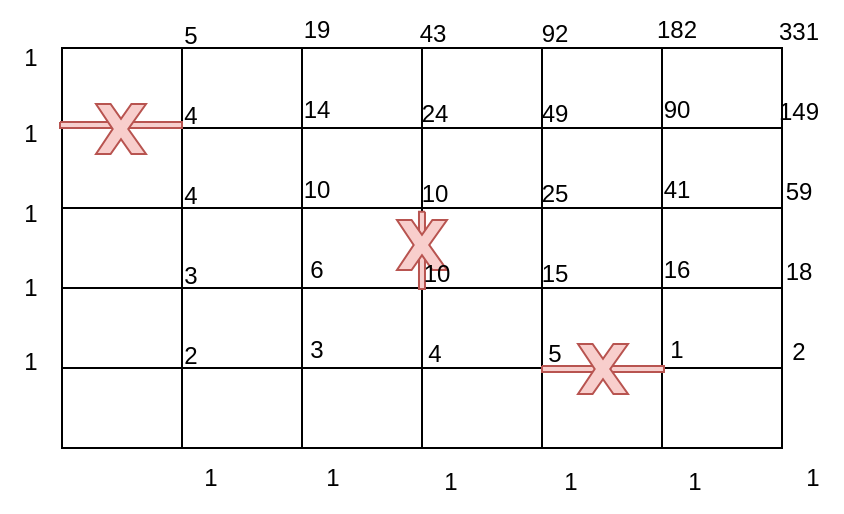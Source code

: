 <mxfile version="24.7.5">
  <diagram name="페이지-1" id="2zwRYioXOiqBD-VTf206">
    <mxGraphModel dx="757" dy="452" grid="1" gridSize="10" guides="1" tooltips="1" connect="1" arrows="1" fold="1" page="1" pageScale="1" pageWidth="827" pageHeight="1169" math="0" shadow="0">
      <root>
        <mxCell id="0" />
        <mxCell id="1" parent="0" />
        <mxCell id="DvHYPSPTbVOFErr2S0lH-1" value="" style="shape=table;startSize=0;container=1;collapsible=0;childLayout=tableLayout;" vertex="1" parent="1">
          <mxGeometry x="230" y="210" width="360" height="200" as="geometry" />
        </mxCell>
        <mxCell id="DvHYPSPTbVOFErr2S0lH-2" value="" style="shape=tableRow;horizontal=0;startSize=0;swimlaneHead=0;swimlaneBody=0;strokeColor=inherit;top=0;left=0;bottom=0;right=0;collapsible=0;dropTarget=0;fillColor=none;points=[[0,0.5],[1,0.5]];portConstraint=eastwest;" vertex="1" parent="DvHYPSPTbVOFErr2S0lH-1">
          <mxGeometry width="360" height="40" as="geometry" />
        </mxCell>
        <mxCell id="DvHYPSPTbVOFErr2S0lH-3" value="" style="shape=partialRectangle;html=1;whiteSpace=wrap;connectable=0;strokeColor=inherit;overflow=hidden;fillColor=none;top=0;left=0;bottom=0;right=0;pointerEvents=1;" vertex="1" parent="DvHYPSPTbVOFErr2S0lH-2">
          <mxGeometry width="60" height="40" as="geometry">
            <mxRectangle width="60" height="40" as="alternateBounds" />
          </mxGeometry>
        </mxCell>
        <mxCell id="DvHYPSPTbVOFErr2S0lH-4" value="" style="shape=partialRectangle;html=1;whiteSpace=wrap;connectable=0;strokeColor=inherit;overflow=hidden;fillColor=none;top=0;left=0;bottom=0;right=0;pointerEvents=1;" vertex="1" parent="DvHYPSPTbVOFErr2S0lH-2">
          <mxGeometry x="60" width="60" height="40" as="geometry">
            <mxRectangle width="60" height="40" as="alternateBounds" />
          </mxGeometry>
        </mxCell>
        <mxCell id="DvHYPSPTbVOFErr2S0lH-5" value="" style="shape=partialRectangle;html=1;whiteSpace=wrap;connectable=0;strokeColor=inherit;overflow=hidden;fillColor=none;top=0;left=0;bottom=0;right=0;pointerEvents=1;" vertex="1" parent="DvHYPSPTbVOFErr2S0lH-2">
          <mxGeometry x="120" width="60" height="40" as="geometry">
            <mxRectangle width="60" height="40" as="alternateBounds" />
          </mxGeometry>
        </mxCell>
        <mxCell id="DvHYPSPTbVOFErr2S0lH-6" value="" style="shape=partialRectangle;html=1;whiteSpace=wrap;connectable=0;strokeColor=inherit;overflow=hidden;fillColor=none;top=0;left=0;bottom=0;right=0;pointerEvents=1;" vertex="1" parent="DvHYPSPTbVOFErr2S0lH-2">
          <mxGeometry x="180" width="60" height="40" as="geometry">
            <mxRectangle width="60" height="40" as="alternateBounds" />
          </mxGeometry>
        </mxCell>
        <mxCell id="DvHYPSPTbVOFErr2S0lH-7" value="" style="shape=partialRectangle;html=1;whiteSpace=wrap;connectable=0;strokeColor=inherit;overflow=hidden;fillColor=none;top=0;left=0;bottom=0;right=0;pointerEvents=1;" vertex="1" parent="DvHYPSPTbVOFErr2S0lH-2">
          <mxGeometry x="240" width="60" height="40" as="geometry">
            <mxRectangle width="60" height="40" as="alternateBounds" />
          </mxGeometry>
        </mxCell>
        <mxCell id="DvHYPSPTbVOFErr2S0lH-8" value="" style="shape=partialRectangle;html=1;whiteSpace=wrap;connectable=0;strokeColor=inherit;overflow=hidden;fillColor=none;top=0;left=0;bottom=0;right=0;pointerEvents=1;" vertex="1" parent="DvHYPSPTbVOFErr2S0lH-2">
          <mxGeometry x="300" width="60" height="40" as="geometry">
            <mxRectangle width="60" height="40" as="alternateBounds" />
          </mxGeometry>
        </mxCell>
        <mxCell id="DvHYPSPTbVOFErr2S0lH-9" value="" style="shape=tableRow;horizontal=0;startSize=0;swimlaneHead=0;swimlaneBody=0;strokeColor=inherit;top=0;left=0;bottom=0;right=0;collapsible=0;dropTarget=0;fillColor=none;points=[[0,0.5],[1,0.5]];portConstraint=eastwest;" vertex="1" parent="DvHYPSPTbVOFErr2S0lH-1">
          <mxGeometry y="40" width="360" height="40" as="geometry" />
        </mxCell>
        <mxCell id="DvHYPSPTbVOFErr2S0lH-10" value="" style="shape=partialRectangle;html=1;whiteSpace=wrap;connectable=0;strokeColor=inherit;overflow=hidden;fillColor=none;top=0;left=0;bottom=0;right=0;pointerEvents=1;" vertex="1" parent="DvHYPSPTbVOFErr2S0lH-9">
          <mxGeometry width="60" height="40" as="geometry">
            <mxRectangle width="60" height="40" as="alternateBounds" />
          </mxGeometry>
        </mxCell>
        <mxCell id="DvHYPSPTbVOFErr2S0lH-11" value="" style="shape=partialRectangle;html=1;whiteSpace=wrap;connectable=0;strokeColor=inherit;overflow=hidden;fillColor=none;top=0;left=0;bottom=0;right=0;pointerEvents=1;" vertex="1" parent="DvHYPSPTbVOFErr2S0lH-9">
          <mxGeometry x="60" width="60" height="40" as="geometry">
            <mxRectangle width="60" height="40" as="alternateBounds" />
          </mxGeometry>
        </mxCell>
        <mxCell id="DvHYPSPTbVOFErr2S0lH-12" value="" style="shape=partialRectangle;html=1;whiteSpace=wrap;connectable=0;strokeColor=inherit;overflow=hidden;fillColor=none;top=0;left=0;bottom=0;right=0;pointerEvents=1;" vertex="1" parent="DvHYPSPTbVOFErr2S0lH-9">
          <mxGeometry x="120" width="60" height="40" as="geometry">
            <mxRectangle width="60" height="40" as="alternateBounds" />
          </mxGeometry>
        </mxCell>
        <mxCell id="DvHYPSPTbVOFErr2S0lH-13" value="" style="shape=partialRectangle;html=1;whiteSpace=wrap;connectable=0;strokeColor=inherit;overflow=hidden;fillColor=none;top=0;left=0;bottom=0;right=0;pointerEvents=1;" vertex="1" parent="DvHYPSPTbVOFErr2S0lH-9">
          <mxGeometry x="180" width="60" height="40" as="geometry">
            <mxRectangle width="60" height="40" as="alternateBounds" />
          </mxGeometry>
        </mxCell>
        <mxCell id="DvHYPSPTbVOFErr2S0lH-14" value="" style="shape=partialRectangle;html=1;whiteSpace=wrap;connectable=0;strokeColor=inherit;overflow=hidden;fillColor=none;top=0;left=0;bottom=0;right=0;pointerEvents=1;" vertex="1" parent="DvHYPSPTbVOFErr2S0lH-9">
          <mxGeometry x="240" width="60" height="40" as="geometry">
            <mxRectangle width="60" height="40" as="alternateBounds" />
          </mxGeometry>
        </mxCell>
        <mxCell id="DvHYPSPTbVOFErr2S0lH-15" value="" style="shape=partialRectangle;html=1;whiteSpace=wrap;connectable=0;strokeColor=inherit;overflow=hidden;fillColor=none;top=0;left=0;bottom=0;right=0;pointerEvents=1;" vertex="1" parent="DvHYPSPTbVOFErr2S0lH-9">
          <mxGeometry x="300" width="60" height="40" as="geometry">
            <mxRectangle width="60" height="40" as="alternateBounds" />
          </mxGeometry>
        </mxCell>
        <mxCell id="DvHYPSPTbVOFErr2S0lH-16" value="" style="shape=tableRow;horizontal=0;startSize=0;swimlaneHead=0;swimlaneBody=0;strokeColor=inherit;top=0;left=0;bottom=0;right=0;collapsible=0;dropTarget=0;fillColor=none;points=[[0,0.5],[1,0.5]];portConstraint=eastwest;" vertex="1" parent="DvHYPSPTbVOFErr2S0lH-1">
          <mxGeometry y="80" width="360" height="40" as="geometry" />
        </mxCell>
        <mxCell id="DvHYPSPTbVOFErr2S0lH-17" value="" style="shape=partialRectangle;html=1;whiteSpace=wrap;connectable=0;strokeColor=inherit;overflow=hidden;fillColor=none;top=0;left=0;bottom=0;right=0;pointerEvents=1;" vertex="1" parent="DvHYPSPTbVOFErr2S0lH-16">
          <mxGeometry width="60" height="40" as="geometry">
            <mxRectangle width="60" height="40" as="alternateBounds" />
          </mxGeometry>
        </mxCell>
        <mxCell id="DvHYPSPTbVOFErr2S0lH-18" value="" style="shape=partialRectangle;html=1;whiteSpace=wrap;connectable=0;strokeColor=inherit;overflow=hidden;fillColor=none;top=0;left=0;bottom=0;right=0;pointerEvents=1;" vertex="1" parent="DvHYPSPTbVOFErr2S0lH-16">
          <mxGeometry x="60" width="60" height="40" as="geometry">
            <mxRectangle width="60" height="40" as="alternateBounds" />
          </mxGeometry>
        </mxCell>
        <mxCell id="DvHYPSPTbVOFErr2S0lH-19" value="" style="shape=partialRectangle;html=1;whiteSpace=wrap;connectable=0;strokeColor=inherit;overflow=hidden;fillColor=none;top=0;left=0;bottom=0;right=0;pointerEvents=1;" vertex="1" parent="DvHYPSPTbVOFErr2S0lH-16">
          <mxGeometry x="120" width="60" height="40" as="geometry">
            <mxRectangle width="60" height="40" as="alternateBounds" />
          </mxGeometry>
        </mxCell>
        <mxCell id="DvHYPSPTbVOFErr2S0lH-20" value="" style="shape=partialRectangle;html=1;whiteSpace=wrap;connectable=0;strokeColor=inherit;overflow=hidden;fillColor=none;top=0;left=0;bottom=0;right=0;pointerEvents=1;" vertex="1" parent="DvHYPSPTbVOFErr2S0lH-16">
          <mxGeometry x="180" width="60" height="40" as="geometry">
            <mxRectangle width="60" height="40" as="alternateBounds" />
          </mxGeometry>
        </mxCell>
        <mxCell id="DvHYPSPTbVOFErr2S0lH-21" value="" style="shape=partialRectangle;html=1;whiteSpace=wrap;connectable=0;strokeColor=inherit;overflow=hidden;fillColor=none;top=0;left=0;bottom=0;right=0;pointerEvents=1;" vertex="1" parent="DvHYPSPTbVOFErr2S0lH-16">
          <mxGeometry x="240" width="60" height="40" as="geometry">
            <mxRectangle width="60" height="40" as="alternateBounds" />
          </mxGeometry>
        </mxCell>
        <mxCell id="DvHYPSPTbVOFErr2S0lH-22" value="" style="shape=partialRectangle;html=1;whiteSpace=wrap;connectable=0;strokeColor=inherit;overflow=hidden;fillColor=none;top=0;left=0;bottom=0;right=0;pointerEvents=1;" vertex="1" parent="DvHYPSPTbVOFErr2S0lH-16">
          <mxGeometry x="300" width="60" height="40" as="geometry">
            <mxRectangle width="60" height="40" as="alternateBounds" />
          </mxGeometry>
        </mxCell>
        <mxCell id="DvHYPSPTbVOFErr2S0lH-23" value="" style="shape=tableRow;horizontal=0;startSize=0;swimlaneHead=0;swimlaneBody=0;strokeColor=inherit;top=0;left=0;bottom=0;right=0;collapsible=0;dropTarget=0;fillColor=none;points=[[0,0.5],[1,0.5]];portConstraint=eastwest;" vertex="1" parent="DvHYPSPTbVOFErr2S0lH-1">
          <mxGeometry y="120" width="360" height="40" as="geometry" />
        </mxCell>
        <mxCell id="DvHYPSPTbVOFErr2S0lH-24" value="" style="shape=partialRectangle;html=1;whiteSpace=wrap;connectable=0;strokeColor=inherit;overflow=hidden;fillColor=none;top=0;left=0;bottom=0;right=0;pointerEvents=1;" vertex="1" parent="DvHYPSPTbVOFErr2S0lH-23">
          <mxGeometry width="60" height="40" as="geometry">
            <mxRectangle width="60" height="40" as="alternateBounds" />
          </mxGeometry>
        </mxCell>
        <mxCell id="DvHYPSPTbVOFErr2S0lH-25" value="" style="shape=partialRectangle;html=1;whiteSpace=wrap;connectable=0;strokeColor=inherit;overflow=hidden;fillColor=none;top=0;left=0;bottom=0;right=0;pointerEvents=1;" vertex="1" parent="DvHYPSPTbVOFErr2S0lH-23">
          <mxGeometry x="60" width="60" height="40" as="geometry">
            <mxRectangle width="60" height="40" as="alternateBounds" />
          </mxGeometry>
        </mxCell>
        <mxCell id="DvHYPSPTbVOFErr2S0lH-26" value="" style="shape=partialRectangle;html=1;whiteSpace=wrap;connectable=0;strokeColor=inherit;overflow=hidden;fillColor=none;top=0;left=0;bottom=0;right=0;pointerEvents=1;" vertex="1" parent="DvHYPSPTbVOFErr2S0lH-23">
          <mxGeometry x="120" width="60" height="40" as="geometry">
            <mxRectangle width="60" height="40" as="alternateBounds" />
          </mxGeometry>
        </mxCell>
        <mxCell id="DvHYPSPTbVOFErr2S0lH-27" value="" style="shape=partialRectangle;html=1;whiteSpace=wrap;connectable=0;strokeColor=inherit;overflow=hidden;fillColor=none;top=0;left=0;bottom=0;right=0;pointerEvents=1;" vertex="1" parent="DvHYPSPTbVOFErr2S0lH-23">
          <mxGeometry x="180" width="60" height="40" as="geometry">
            <mxRectangle width="60" height="40" as="alternateBounds" />
          </mxGeometry>
        </mxCell>
        <mxCell id="DvHYPSPTbVOFErr2S0lH-28" value="" style="shape=partialRectangle;html=1;whiteSpace=wrap;connectable=0;strokeColor=inherit;overflow=hidden;fillColor=none;top=0;left=0;bottom=0;right=0;pointerEvents=1;" vertex="1" parent="DvHYPSPTbVOFErr2S0lH-23">
          <mxGeometry x="240" width="60" height="40" as="geometry">
            <mxRectangle width="60" height="40" as="alternateBounds" />
          </mxGeometry>
        </mxCell>
        <mxCell id="DvHYPSPTbVOFErr2S0lH-29" value="" style="shape=partialRectangle;html=1;whiteSpace=wrap;connectable=0;strokeColor=inherit;overflow=hidden;fillColor=none;top=0;left=0;bottom=0;right=0;pointerEvents=1;" vertex="1" parent="DvHYPSPTbVOFErr2S0lH-23">
          <mxGeometry x="300" width="60" height="40" as="geometry">
            <mxRectangle width="60" height="40" as="alternateBounds" />
          </mxGeometry>
        </mxCell>
        <mxCell id="DvHYPSPTbVOFErr2S0lH-30" value="" style="shape=tableRow;horizontal=0;startSize=0;swimlaneHead=0;swimlaneBody=0;strokeColor=inherit;top=0;left=0;bottom=0;right=0;collapsible=0;dropTarget=0;fillColor=none;points=[[0,0.5],[1,0.5]];portConstraint=eastwest;" vertex="1" parent="DvHYPSPTbVOFErr2S0lH-1">
          <mxGeometry y="160" width="360" height="40" as="geometry" />
        </mxCell>
        <mxCell id="DvHYPSPTbVOFErr2S0lH-31" value="" style="shape=partialRectangle;html=1;whiteSpace=wrap;connectable=0;strokeColor=inherit;overflow=hidden;fillColor=none;top=0;left=0;bottom=0;right=0;pointerEvents=1;" vertex="1" parent="DvHYPSPTbVOFErr2S0lH-30">
          <mxGeometry width="60" height="40" as="geometry">
            <mxRectangle width="60" height="40" as="alternateBounds" />
          </mxGeometry>
        </mxCell>
        <mxCell id="DvHYPSPTbVOFErr2S0lH-32" value="" style="shape=partialRectangle;html=1;whiteSpace=wrap;connectable=0;strokeColor=inherit;overflow=hidden;fillColor=none;top=0;left=0;bottom=0;right=0;pointerEvents=1;" vertex="1" parent="DvHYPSPTbVOFErr2S0lH-30">
          <mxGeometry x="60" width="60" height="40" as="geometry">
            <mxRectangle width="60" height="40" as="alternateBounds" />
          </mxGeometry>
        </mxCell>
        <mxCell id="DvHYPSPTbVOFErr2S0lH-33" value="" style="shape=partialRectangle;html=1;whiteSpace=wrap;connectable=0;strokeColor=inherit;overflow=hidden;fillColor=none;top=0;left=0;bottom=0;right=0;pointerEvents=1;" vertex="1" parent="DvHYPSPTbVOFErr2S0lH-30">
          <mxGeometry x="120" width="60" height="40" as="geometry">
            <mxRectangle width="60" height="40" as="alternateBounds" />
          </mxGeometry>
        </mxCell>
        <mxCell id="DvHYPSPTbVOFErr2S0lH-34" value="" style="shape=partialRectangle;html=1;whiteSpace=wrap;connectable=0;strokeColor=inherit;overflow=hidden;fillColor=none;top=0;left=0;bottom=0;right=0;pointerEvents=1;" vertex="1" parent="DvHYPSPTbVOFErr2S0lH-30">
          <mxGeometry x="180" width="60" height="40" as="geometry">
            <mxRectangle width="60" height="40" as="alternateBounds" />
          </mxGeometry>
        </mxCell>
        <mxCell id="DvHYPSPTbVOFErr2S0lH-35" value="" style="shape=partialRectangle;html=1;whiteSpace=wrap;connectable=0;strokeColor=inherit;overflow=hidden;fillColor=none;top=0;left=0;bottom=0;right=0;pointerEvents=1;" vertex="1" parent="DvHYPSPTbVOFErr2S0lH-30">
          <mxGeometry x="240" width="60" height="40" as="geometry">
            <mxRectangle width="60" height="40" as="alternateBounds" />
          </mxGeometry>
        </mxCell>
        <mxCell id="DvHYPSPTbVOFErr2S0lH-36" value="" style="shape=partialRectangle;html=1;whiteSpace=wrap;connectable=0;strokeColor=inherit;overflow=hidden;fillColor=none;top=0;left=0;bottom=0;right=0;pointerEvents=1;" vertex="1" parent="DvHYPSPTbVOFErr2S0lH-30">
          <mxGeometry x="300" width="60" height="40" as="geometry">
            <mxRectangle width="60" height="40" as="alternateBounds" />
          </mxGeometry>
        </mxCell>
        <mxCell id="DvHYPSPTbVOFErr2S0lH-41" value="1" style="text;html=1;align=center;verticalAlign=middle;resizable=0;points=[];autosize=1;strokeColor=none;fillColor=none;" vertex="1" parent="1">
          <mxGeometry x="289" y="410" width="30" height="30" as="geometry" />
        </mxCell>
        <mxCell id="DvHYPSPTbVOFErr2S0lH-42" value="1" style="text;html=1;align=center;verticalAlign=middle;resizable=0;points=[];autosize=1;strokeColor=none;fillColor=none;" vertex="1" parent="1">
          <mxGeometry x="350" y="410" width="30" height="30" as="geometry" />
        </mxCell>
        <mxCell id="DvHYPSPTbVOFErr2S0lH-43" value="1" style="text;html=1;align=center;verticalAlign=middle;resizable=0;points=[];autosize=1;strokeColor=none;fillColor=none;" vertex="1" parent="1">
          <mxGeometry x="409" y="412" width="30" height="30" as="geometry" />
        </mxCell>
        <mxCell id="DvHYPSPTbVOFErr2S0lH-44" value="1" style="text;html=1;align=center;verticalAlign=middle;resizable=0;points=[];autosize=1;strokeColor=none;fillColor=none;" vertex="1" parent="1">
          <mxGeometry x="469" y="412" width="30" height="30" as="geometry" />
        </mxCell>
        <mxCell id="DvHYPSPTbVOFErr2S0lH-45" value="1" style="text;html=1;align=center;verticalAlign=middle;resizable=0;points=[];autosize=1;strokeColor=none;fillColor=none;" vertex="1" parent="1">
          <mxGeometry x="531" y="412" width="30" height="30" as="geometry" />
        </mxCell>
        <mxCell id="DvHYPSPTbVOFErr2S0lH-46" value="1" style="text;html=1;align=center;verticalAlign=middle;resizable=0;points=[];autosize=1;strokeColor=none;fillColor=none;" vertex="1" parent="1">
          <mxGeometry x="590" y="410" width="30" height="30" as="geometry" />
        </mxCell>
        <mxCell id="DvHYPSPTbVOFErr2S0lH-47" value="1" style="text;html=1;align=center;verticalAlign=middle;resizable=0;points=[];autosize=1;strokeColor=none;fillColor=none;" vertex="1" parent="1">
          <mxGeometry x="199" y="352" width="30" height="30" as="geometry" />
        </mxCell>
        <mxCell id="DvHYPSPTbVOFErr2S0lH-48" value="1" style="text;html=1;align=center;verticalAlign=middle;resizable=0;points=[];autosize=1;strokeColor=none;fillColor=none;" vertex="1" parent="1">
          <mxGeometry x="199" y="315" width="30" height="30" as="geometry" />
        </mxCell>
        <mxCell id="DvHYPSPTbVOFErr2S0lH-49" value="1" style="text;html=1;align=center;verticalAlign=middle;resizable=0;points=[];autosize=1;strokeColor=none;fillColor=none;" vertex="1" parent="1">
          <mxGeometry x="199" y="278" width="30" height="30" as="geometry" />
        </mxCell>
        <mxCell id="DvHYPSPTbVOFErr2S0lH-50" value="1" style="text;html=1;align=center;verticalAlign=middle;resizable=0;points=[];autosize=1;strokeColor=none;fillColor=none;" vertex="1" parent="1">
          <mxGeometry x="199" y="238" width="30" height="30" as="geometry" />
        </mxCell>
        <mxCell id="DvHYPSPTbVOFErr2S0lH-51" value="1" style="text;html=1;align=center;verticalAlign=middle;resizable=0;points=[];autosize=1;strokeColor=none;fillColor=none;" vertex="1" parent="1">
          <mxGeometry x="199" y="200" width="30" height="30" as="geometry" />
        </mxCell>
        <mxCell id="DvHYPSPTbVOFErr2S0lH-53" value="2" style="text;html=1;align=center;verticalAlign=middle;resizable=0;points=[];autosize=1;strokeColor=none;fillColor=none;" vertex="1" parent="1">
          <mxGeometry x="279" y="349" width="30" height="30" as="geometry" />
        </mxCell>
        <mxCell id="DvHYPSPTbVOFErr2S0lH-55" value="3" style="text;html=1;align=center;verticalAlign=middle;resizable=0;points=[];autosize=1;strokeColor=none;fillColor=none;" vertex="1" parent="1">
          <mxGeometry x="279" y="309" width="30" height="30" as="geometry" />
        </mxCell>
        <mxCell id="DvHYPSPTbVOFErr2S0lH-56" value="4" style="text;html=1;align=center;verticalAlign=middle;resizable=0;points=[];autosize=1;strokeColor=none;fillColor=none;" vertex="1" parent="1">
          <mxGeometry x="279" y="269" width="30" height="30" as="geometry" />
        </mxCell>
        <mxCell id="DvHYPSPTbVOFErr2S0lH-57" value="4" style="text;html=1;align=center;verticalAlign=middle;resizable=0;points=[];autosize=1;strokeColor=none;fillColor=none;" vertex="1" parent="1">
          <mxGeometry x="279" y="229" width="30" height="30" as="geometry" />
        </mxCell>
        <mxCell id="DvHYPSPTbVOFErr2S0lH-58" value="5" style="text;html=1;align=center;verticalAlign=middle;resizable=0;points=[];autosize=1;strokeColor=none;fillColor=none;" vertex="1" parent="1">
          <mxGeometry x="279" y="189" width="30" height="30" as="geometry" />
        </mxCell>
        <mxCell id="DvHYPSPTbVOFErr2S0lH-59" value="19" style="text;html=1;align=center;verticalAlign=middle;resizable=0;points=[];autosize=1;strokeColor=none;fillColor=none;" vertex="1" parent="1">
          <mxGeometry x="337" y="186" width="40" height="30" as="geometry" />
        </mxCell>
        <mxCell id="DvHYPSPTbVOFErr2S0lH-60" value="14" style="text;html=1;align=center;verticalAlign=middle;resizable=0;points=[];autosize=1;strokeColor=none;fillColor=none;" vertex="1" parent="1">
          <mxGeometry x="337" y="226" width="40" height="30" as="geometry" />
        </mxCell>
        <mxCell id="DvHYPSPTbVOFErr2S0lH-61" value="10" style="text;html=1;align=center;verticalAlign=middle;resizable=0;points=[];autosize=1;strokeColor=none;fillColor=none;" vertex="1" parent="1">
          <mxGeometry x="337" y="266" width="40" height="30" as="geometry" />
        </mxCell>
        <mxCell id="DvHYPSPTbVOFErr2S0lH-62" value="6" style="text;html=1;align=center;verticalAlign=middle;resizable=0;points=[];autosize=1;strokeColor=none;fillColor=none;" vertex="1" parent="1">
          <mxGeometry x="342" y="306" width="30" height="30" as="geometry" />
        </mxCell>
        <mxCell id="DvHYPSPTbVOFErr2S0lH-63" value="3" style="text;html=1;align=center;verticalAlign=middle;resizable=0;points=[];autosize=1;strokeColor=none;fillColor=none;" vertex="1" parent="1">
          <mxGeometry x="342" y="346" width="30" height="30" as="geometry" />
        </mxCell>
        <mxCell id="DvHYPSPTbVOFErr2S0lH-64" value="4" style="text;html=1;align=center;verticalAlign=middle;resizable=0;points=[];autosize=1;strokeColor=none;fillColor=none;" vertex="1" parent="1">
          <mxGeometry x="401" y="348" width="30" height="30" as="geometry" />
        </mxCell>
        <mxCell id="DvHYPSPTbVOFErr2S0lH-66" value="10" style="text;html=1;align=center;verticalAlign=middle;resizable=0;points=[];autosize=1;strokeColor=none;fillColor=none;" vertex="1" parent="1">
          <mxGeometry x="396" y="268" width="40" height="30" as="geometry" />
        </mxCell>
        <mxCell id="DvHYPSPTbVOFErr2S0lH-67" value="24" style="text;html=1;align=center;verticalAlign=middle;resizable=0;points=[];autosize=1;strokeColor=none;fillColor=none;" vertex="1" parent="1">
          <mxGeometry x="396" y="228" width="40" height="30" as="geometry" />
        </mxCell>
        <mxCell id="DvHYPSPTbVOFErr2S0lH-68" value="43" style="text;html=1;align=center;verticalAlign=middle;resizable=0;points=[];autosize=1;strokeColor=none;fillColor=none;" vertex="1" parent="1">
          <mxGeometry x="394.5" y="188" width="40" height="30" as="geometry" />
        </mxCell>
        <mxCell id="DvHYPSPTbVOFErr2S0lH-69" value="92" style="text;html=1;align=center;verticalAlign=middle;resizable=0;points=[];autosize=1;strokeColor=none;fillColor=none;" vertex="1" parent="1">
          <mxGeometry x="456" y="188" width="40" height="30" as="geometry" />
        </mxCell>
        <mxCell id="DvHYPSPTbVOFErr2S0lH-70" value="49" style="text;html=1;align=center;verticalAlign=middle;resizable=0;points=[];autosize=1;strokeColor=none;fillColor=none;" vertex="1" parent="1">
          <mxGeometry x="456" y="228" width="40" height="30" as="geometry" />
        </mxCell>
        <mxCell id="DvHYPSPTbVOFErr2S0lH-71" value="25" style="text;html=1;align=center;verticalAlign=middle;resizable=0;points=[];autosize=1;strokeColor=none;fillColor=none;" vertex="1" parent="1">
          <mxGeometry x="456" y="268" width="40" height="30" as="geometry" />
        </mxCell>
        <mxCell id="DvHYPSPTbVOFErr2S0lH-72" value="15" style="text;html=1;align=center;verticalAlign=middle;resizable=0;points=[];autosize=1;strokeColor=none;fillColor=none;" vertex="1" parent="1">
          <mxGeometry x="456" y="308" width="40" height="30" as="geometry" />
        </mxCell>
        <mxCell id="DvHYPSPTbVOFErr2S0lH-73" value="5" style="text;html=1;align=center;verticalAlign=middle;resizable=0;points=[];autosize=1;strokeColor=none;fillColor=none;" vertex="1" parent="1">
          <mxGeometry x="461" y="348" width="30" height="30" as="geometry" />
        </mxCell>
        <mxCell id="DvHYPSPTbVOFErr2S0lH-74" value="1" style="text;html=1;align=center;verticalAlign=middle;resizable=0;points=[];autosize=1;strokeColor=none;fillColor=none;" vertex="1" parent="1">
          <mxGeometry x="522" y="346" width="30" height="30" as="geometry" />
        </mxCell>
        <mxCell id="DvHYPSPTbVOFErr2S0lH-75" value="16" style="text;html=1;align=center;verticalAlign=middle;resizable=0;points=[];autosize=1;strokeColor=none;fillColor=none;" vertex="1" parent="1">
          <mxGeometry x="517" y="306" width="40" height="30" as="geometry" />
        </mxCell>
        <mxCell id="DvHYPSPTbVOFErr2S0lH-76" value="41" style="text;html=1;align=center;verticalAlign=middle;resizable=0;points=[];autosize=1;strokeColor=none;fillColor=none;" vertex="1" parent="1">
          <mxGeometry x="517" y="266" width="40" height="30" as="geometry" />
        </mxCell>
        <mxCell id="DvHYPSPTbVOFErr2S0lH-77" value="90" style="text;html=1;align=center;verticalAlign=middle;resizable=0;points=[];autosize=1;strokeColor=none;fillColor=none;" vertex="1" parent="1">
          <mxGeometry x="517" y="226" width="40" height="30" as="geometry" />
        </mxCell>
        <mxCell id="DvHYPSPTbVOFErr2S0lH-78" value="182" style="text;html=1;align=center;verticalAlign=middle;resizable=0;points=[];autosize=1;strokeColor=none;fillColor=none;" vertex="1" parent="1">
          <mxGeometry x="517" y="186" width="40" height="30" as="geometry" />
        </mxCell>
        <mxCell id="DvHYPSPTbVOFErr2S0lH-79" value="331" style="text;html=1;align=center;verticalAlign=middle;resizable=0;points=[];autosize=1;strokeColor=none;fillColor=none;" vertex="1" parent="1">
          <mxGeometry x="578" y="187" width="40" height="30" as="geometry" />
        </mxCell>
        <mxCell id="DvHYPSPTbVOFErr2S0lH-80" value="149" style="text;html=1;align=center;verticalAlign=middle;resizable=0;points=[];autosize=1;strokeColor=none;fillColor=none;" vertex="1" parent="1">
          <mxGeometry x="578" y="227" width="40" height="30" as="geometry" />
        </mxCell>
        <mxCell id="DvHYPSPTbVOFErr2S0lH-81" value="59" style="text;html=1;align=center;verticalAlign=middle;resizable=0;points=[];autosize=1;strokeColor=none;fillColor=none;" vertex="1" parent="1">
          <mxGeometry x="578" y="267" width="40" height="30" as="geometry" />
        </mxCell>
        <mxCell id="DvHYPSPTbVOFErr2S0lH-82" value="18" style="text;html=1;align=center;verticalAlign=middle;resizable=0;points=[];autosize=1;strokeColor=none;fillColor=none;" vertex="1" parent="1">
          <mxGeometry x="578" y="307" width="40" height="30" as="geometry" />
        </mxCell>
        <mxCell id="DvHYPSPTbVOFErr2S0lH-83" value="2" style="text;html=1;align=center;verticalAlign=middle;resizable=0;points=[];autosize=1;strokeColor=none;fillColor=none;" vertex="1" parent="1">
          <mxGeometry x="583" y="347" width="30" height="30" as="geometry" />
        </mxCell>
        <mxCell id="DvHYPSPTbVOFErr2S0lH-87" value="" style="verticalLabelPosition=bottom;verticalAlign=top;html=1;shape=mxgraph.basic.patternFillRect;fillStyle=diagGrid;step=5;fillStrokeWidth=0.2;fillStrokeColor=#dddddd;fillColor=#f8cecc;strokeColor=#b85450;" vertex="1" parent="1">
          <mxGeometry x="229" y="247" width="61" height="3" as="geometry" />
        </mxCell>
        <mxCell id="DvHYPSPTbVOFErr2S0lH-89" value="" style="verticalLabelPosition=bottom;verticalAlign=top;html=1;shape=mxgraph.basic.x;fillColor=#f8cecc;strokeColor=#b85450;" vertex="1" parent="1">
          <mxGeometry x="247" y="238" width="25" height="25" as="geometry" />
        </mxCell>
        <mxCell id="DvHYPSPTbVOFErr2S0lH-91" value="" style="verticalLabelPosition=bottom;verticalAlign=top;html=1;shape=mxgraph.basic.patternFillRect;fillStyle=diagGrid;step=5;fillStrokeWidth=0.2;fillStrokeColor=#dddddd;fillColor=#f8cecc;strokeColor=#b85450;" vertex="1" parent="1">
          <mxGeometry x="470" y="369" width="61" height="3" as="geometry" />
        </mxCell>
        <mxCell id="DvHYPSPTbVOFErr2S0lH-92" value="" style="verticalLabelPosition=bottom;verticalAlign=top;html=1;shape=mxgraph.basic.x;fillColor=#f8cecc;strokeColor=#b85450;" vertex="1" parent="1">
          <mxGeometry x="488" y="358" width="25" height="25" as="geometry" />
        </mxCell>
        <mxCell id="DvHYPSPTbVOFErr2S0lH-94" value="" style="verticalLabelPosition=bottom;verticalAlign=top;html=1;shape=mxgraph.basic.patternFillRect;fillStyle=diagGrid;step=5;fillStrokeWidth=0.2;fillStrokeColor=#dddddd;fillColor=#f8cecc;strokeColor=#b85450;rotation=90;" vertex="1" parent="1">
          <mxGeometry x="390.65" y="309.66" width="38.68" height="3" as="geometry" />
        </mxCell>
        <mxCell id="DvHYPSPTbVOFErr2S0lH-95" value="" style="verticalLabelPosition=bottom;verticalAlign=top;html=1;shape=mxgraph.basic.x;fillColor=#f8cecc;strokeColor=#b85450;" vertex="1" parent="1">
          <mxGeometry x="397.49" y="296" width="25" height="25" as="geometry" />
        </mxCell>
        <mxCell id="DvHYPSPTbVOFErr2S0lH-96" value="10" style="text;html=1;align=center;verticalAlign=middle;resizable=0;points=[];autosize=1;strokeColor=none;fillColor=none;" vertex="1" parent="1">
          <mxGeometry x="397" y="308" width="40" height="30" as="geometry" />
        </mxCell>
      </root>
    </mxGraphModel>
  </diagram>
</mxfile>
